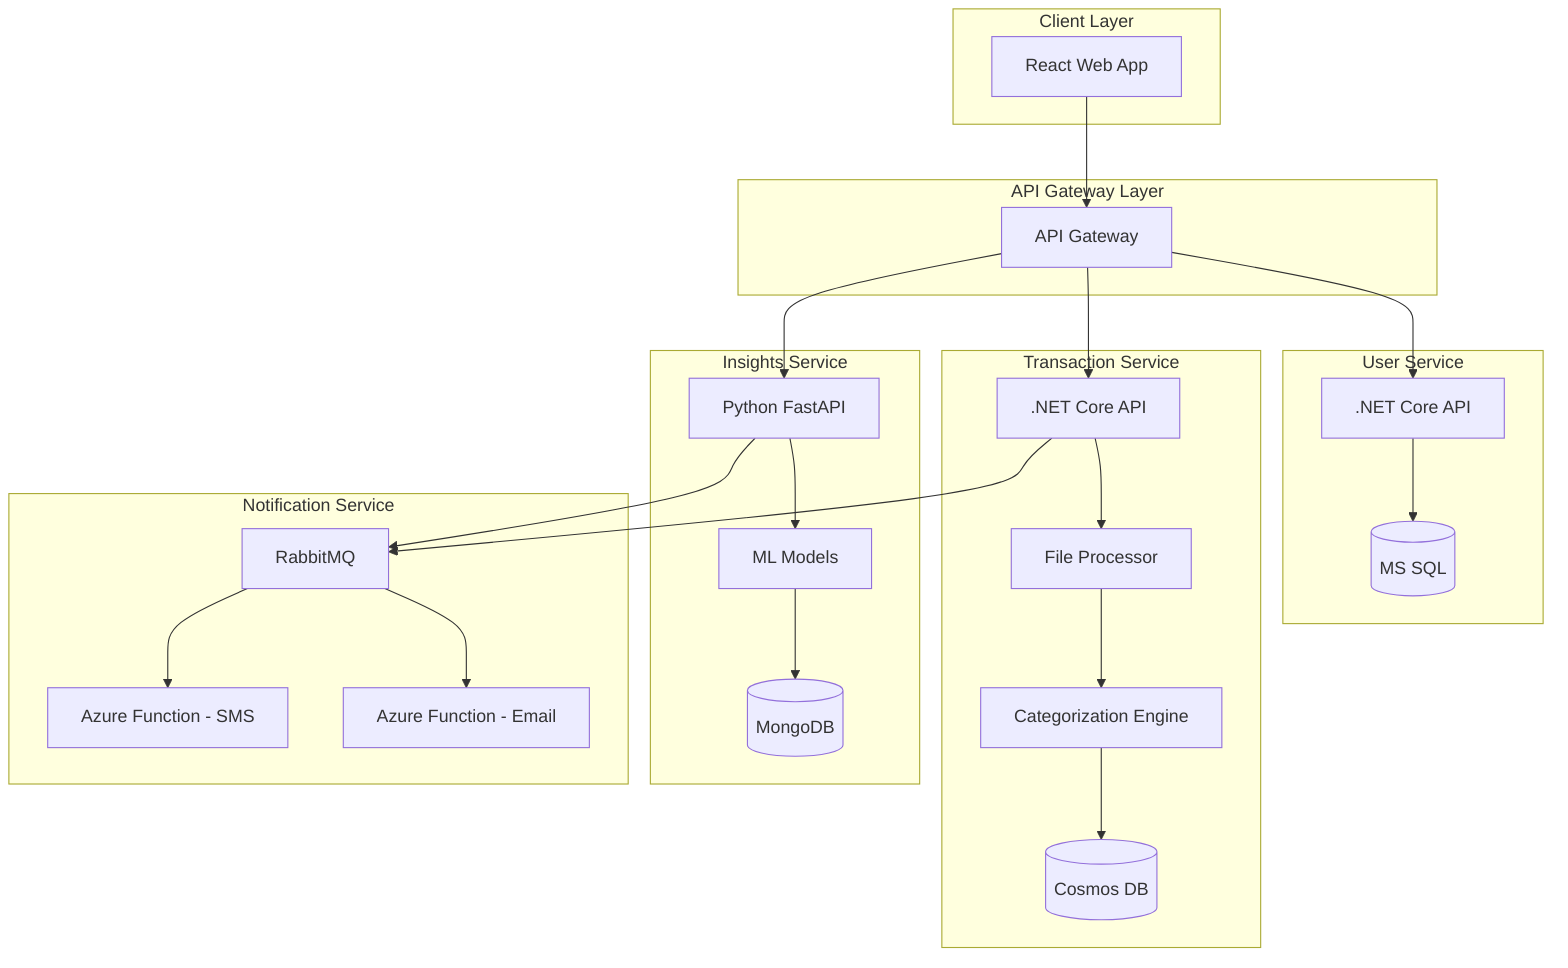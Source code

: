 graph TB
    subgraph "Client Layer"
        Web[React Web App]
    end

    subgraph "API Gateway Layer"
        Gateway[API Gateway]
    end

    subgraph "User Service"
        US[".NET Core API"]
        MSSQL[(MS SQL)]
        US --> MSSQL
    end

    subgraph "Transaction Service"
        TS[".NET Core API"]
        FileP[File Processor]
        Cat[Categorization Engine]
        CDB[(Cosmos DB)]
        TS --> FileP
        FileP --> Cat
        Cat --> CDB
    end

    subgraph "Insights Service"
        IS["Python FastAPI"]
        ML[ML Models]
        MongoDB[(MongoDB)]
        IS --> ML
        ML --> MongoDB
    end

    subgraph "Notification Service"
        MQ[RabbitMQ]
        AF1[Azure Function - Email]
        AF2[Azure Function - SMS]
        MQ --> AF1
        MQ --> AF2
    end

    Web --> Gateway
    Gateway --> US
    Gateway --> TS
    Gateway --> IS
    
    TS --> MQ
    IS --> MQ